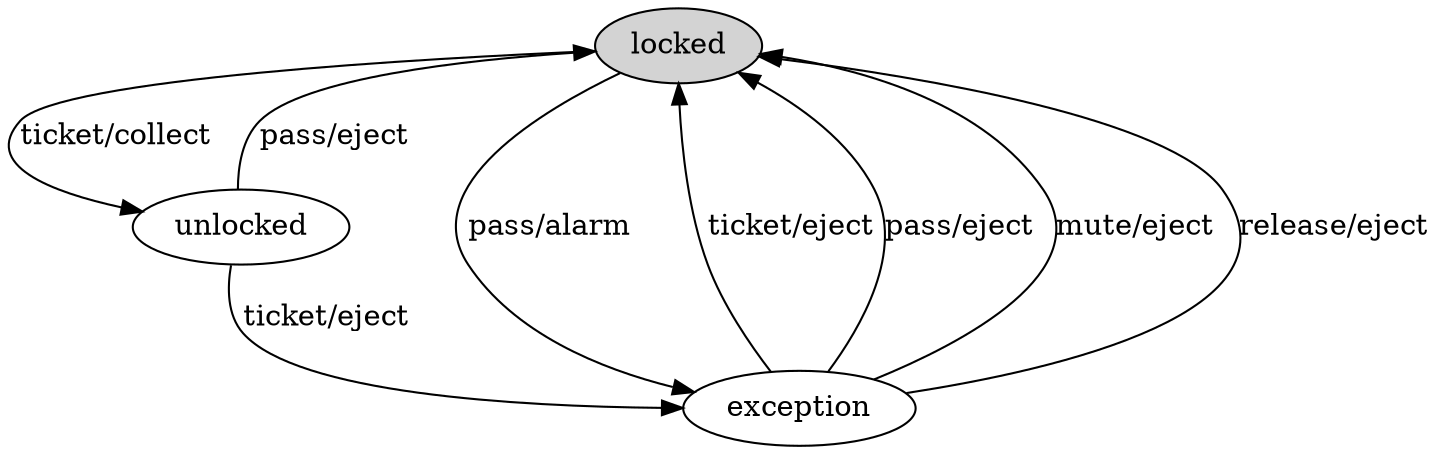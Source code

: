 digraph G {
	graph [bb="0,0,539.82,212"];
	node [label="\N"];
	locked	 [height=0.5,
		label=locked,
		pos="263.82,194",
		shape=ellipse,
		style=filled,
		width=0.97357];
	unlocked	 [height=0.5,
		label=unlocked,
		pos="87.819,106",
		shape=ellipse,
		width=1.2249];
	locked -> unlocked	 [label="ticket/collect",
		lp="40.319,150",
		pos="e,50.34,115.58 228.72,193.68 164.84,194.09 33.483,190.8 4.8186,158 -10.397,140.59 14.309,127.23 40.637,118.56"];
	exception	 [height=0.5,
		label=exception,
		pos="311.82,18",
		shape=ellipse,
		width=1.2798];
	locked -> exception	 [label="pass/alarm",
		lp="211.82,106",
		pos="e,273.26,27.893 241.01,180.32 209.89,161.3 160.3,123.78 181.82,88 199.51,58.589 234.42,41.045 263.61,31.013"];
	unlocked -> exception	 [label="ticket/eject",
		lp="123.82,62",
		pos="e,265.66,20.083 85.006,87.657 84.259,76.599 85.427,62.752 93.819,54 115.48,31.404 198.25,23.394 255.32,20.556"];
	unlocked -> locked	 [label="pass/eject",
		lp="126.32,150",
		pos="e,229.43,190.06 87.052,124.38 87.534,135.45 90.093,149.3 98.819,158 115.52,174.65 176.54,184.2 219.48,189"];
	exception -> locked	 [label="ticket/eject",
		lp="307.82,106",
		pos="e,264.4,175.91 301.68,35.66 293.89,49.255 283.53,69.218 277.82,88 269.99,113.74 266.54,144.35 265.02,165.86"];
	exception -> locked	 [label="pass/eject",
		lp="369.32,106",
		pos="e,285.97,179.73 322.33,35.559 334.35,56.729 350.77,94.206 337.82,124 328.87,144.58 310.43,161.8 294.2,173.89"];
	exception -> locked	 [label="mute/eject",
		lp="434.32,106",
		pos="e,296.23,186.87 338.62,32.69 372.22,51.764 422.89,88.056 400.82,124 380.39,157.28 338.42,175.07 306.28,184.2"];
	exception -> locked	 [label="release/eject",
		lp="506.32,106",
		pos="e,299.2,193.13 350.82,27.706 406.64,42.1 499.2,74.302 466.82,124 433.14,175.68 358,189.37 309.19,192.59"];
}
